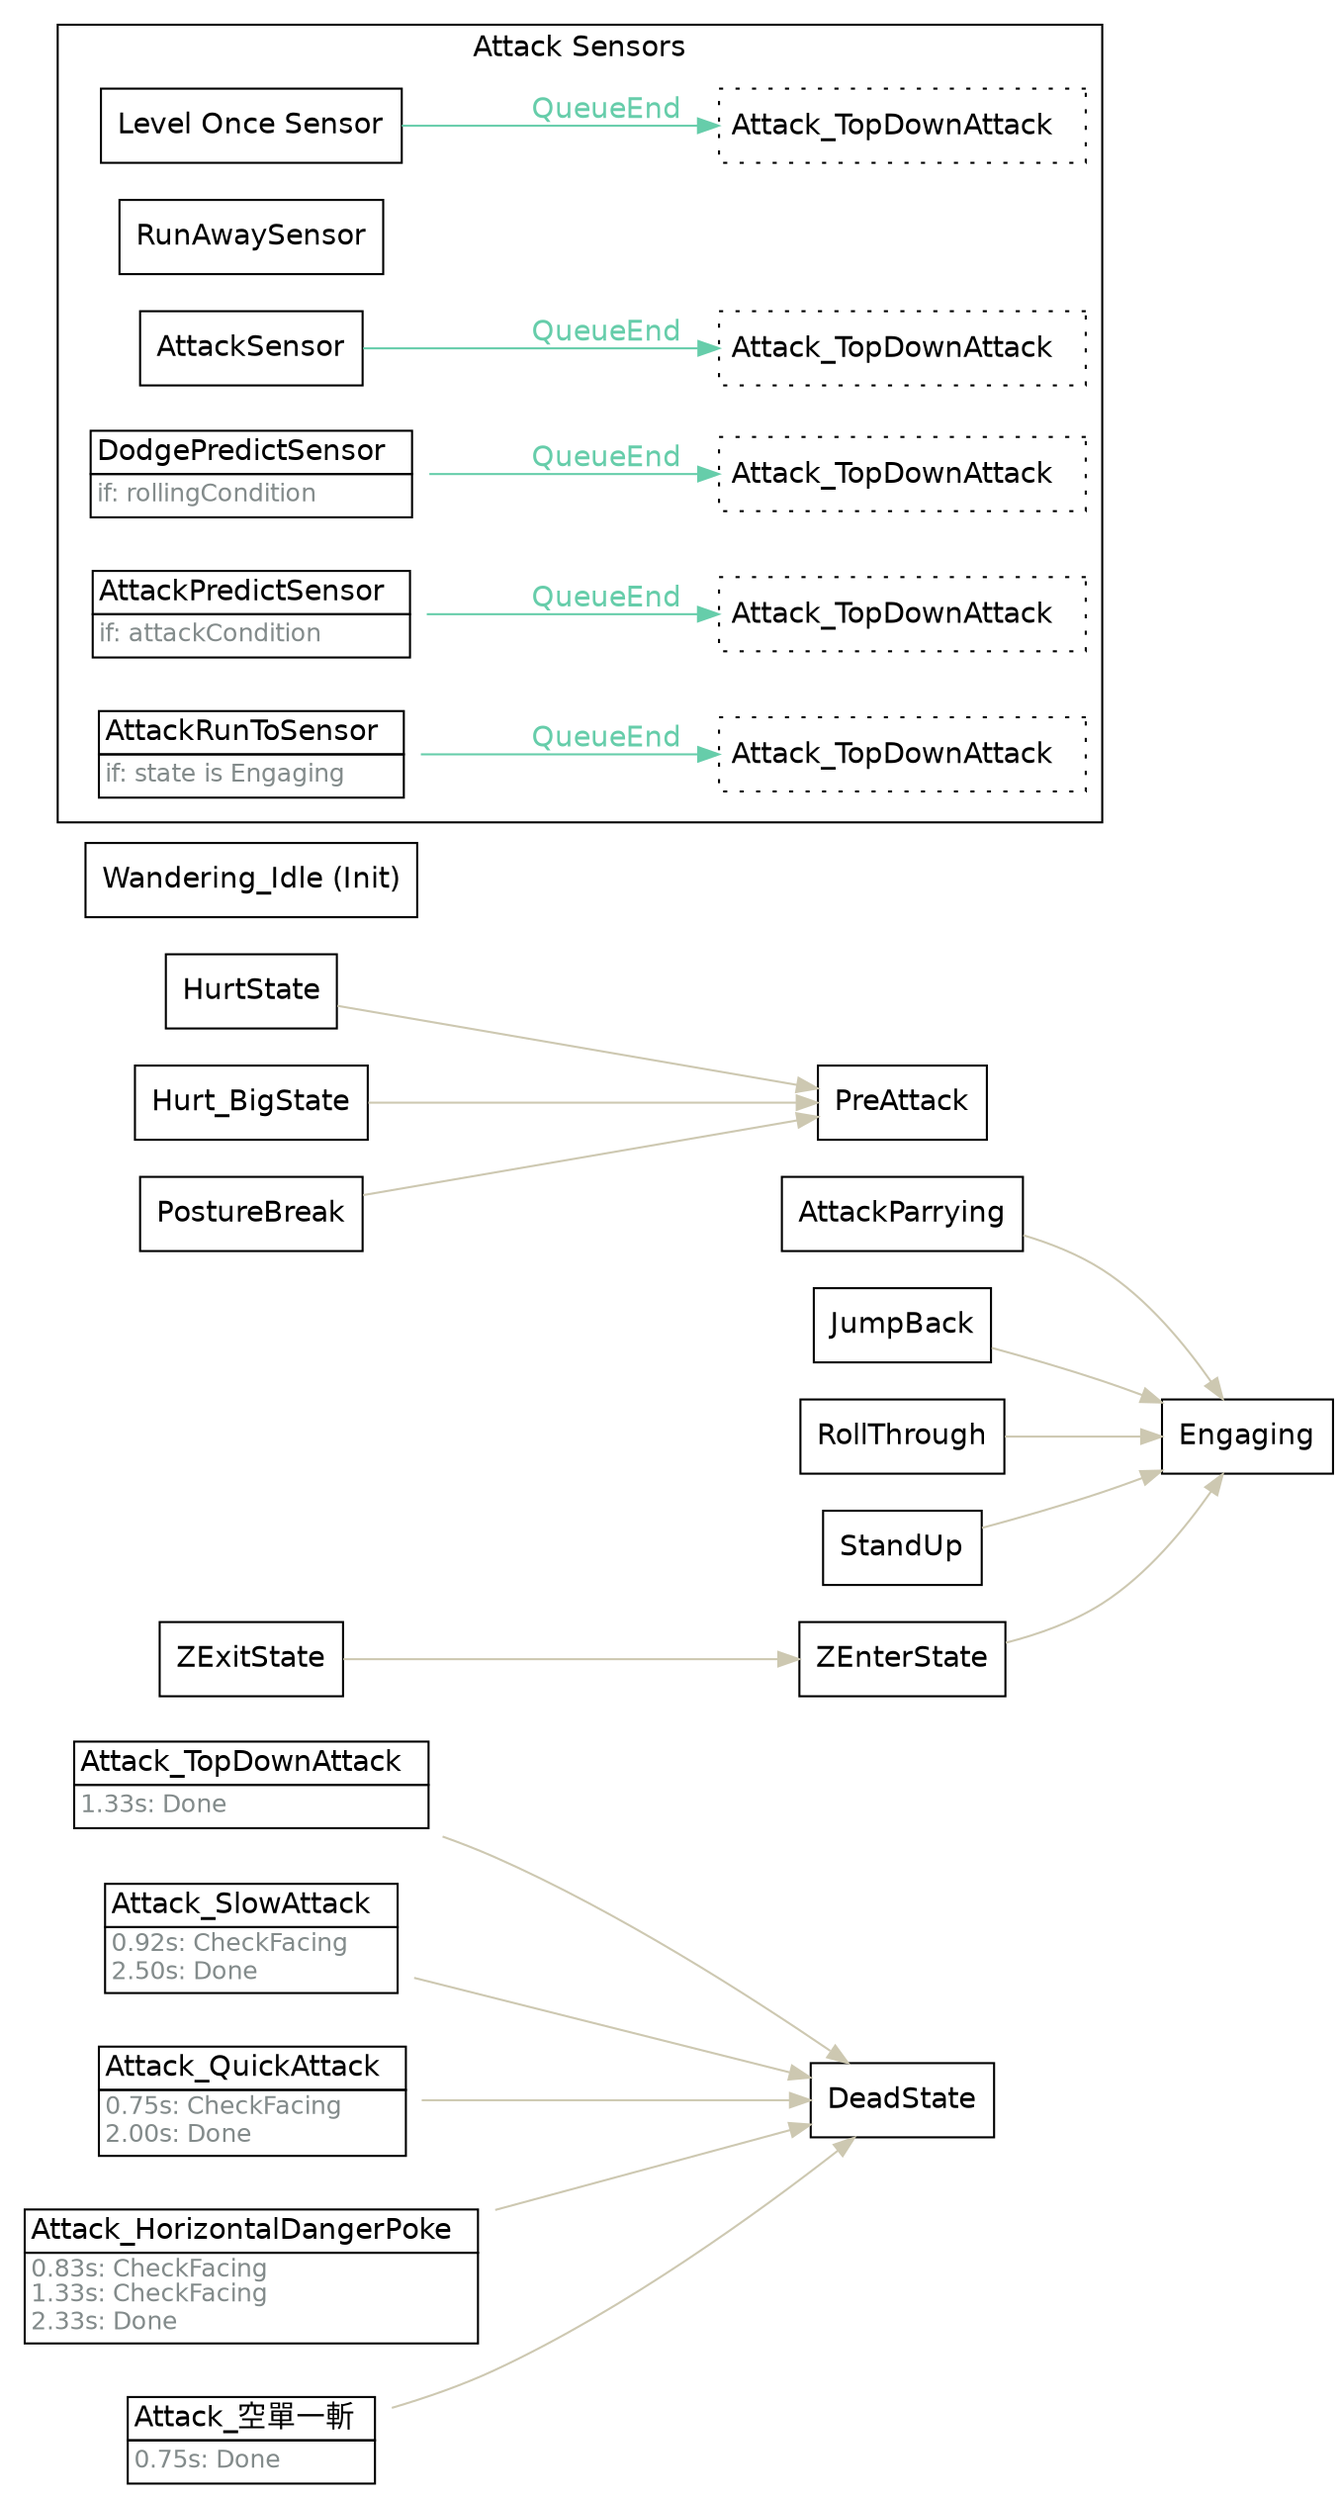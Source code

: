 strict digraph "Foo" {
	"rankdir"="LR";
	node ["shape"="box", "fontname"="Helvetica"];
	edge ["fontname"="Helvetica"];
	"Attack_TopDownAttack" ["shape"="plaintext", "label"=<<TABLE border="0" cellborder="1" cellspacing="0" cellpadding="2"><TR><TD >Attack_TopDownAttack  </TD></TR><TR><TD align="left" balign="left"><FONT point-size="12" color="azure4">1.33s: Done</FONT>  </TD></TR></TABLE>>]
	"Attack_TopDownAttack" -> "DeadState"  ["color"="cornsilk3", "fontcolor"="cornsilk3"]
	"Attack_SlowAttack" ["shape"="plaintext", "label"=<<TABLE border="0" cellborder="1" cellspacing="0" cellpadding="2"><TR><TD >Attack_SlowAttack  </TD></TR><TR><TD align="left" balign="left"><FONT point-size="12" color="azure4">0.92s: CheckFacing<br/>2.50s: Done</FONT>  </TD></TR></TABLE>>]
	"Attack_SlowAttack" -> "DeadState"  ["color"="cornsilk3", "fontcolor"="cornsilk3"]
	"Attack_QuickAttack" ["shape"="plaintext", "label"=<<TABLE border="0" cellborder="1" cellspacing="0" cellpadding="2"><TR><TD >Attack_QuickAttack  </TD></TR><TR><TD align="left" balign="left"><FONT point-size="12" color="azure4">0.75s: CheckFacing<br/>2.00s: Done</FONT>  </TD></TR></TABLE>>]
	"Attack_QuickAttack" -> "DeadState"  ["color"="cornsilk3", "fontcolor"="cornsilk3"]
	"Attack_HorizontalDangerPoke" ["shape"="plaintext", "label"=<<TABLE border="0" cellborder="1" cellspacing="0" cellpadding="2"><TR><TD >Attack_HorizontalDangerPoke  </TD></TR><TR><TD align="left" balign="left"><FONT point-size="12" color="azure4">0.83s: CheckFacing<br/>1.33s: CheckFacing<br/>2.33s: Done</FONT>  </TD></TR></TABLE>>]
	"Attack_HorizontalDangerPoke" -> "DeadState"  ["color"="cornsilk3", "fontcolor"="cornsilk3"]
	"Attack_空單一斬" ["shape"="plaintext", "label"=<<TABLE border="0" cellborder="1" cellspacing="0" cellpadding="2"><TR><TD >Attack_空單一斬  </TD></TR><TR><TD align="left" balign="left"><FONT point-size="12" color="azure4">0.75s: Done</FONT>  </TD></TR></TABLE>>]
	"Attack_空單一斬" -> "DeadState"  ["color"="cornsilk3", "fontcolor"="cornsilk3"]
	"AttackParrying" ["label"="AttackParrying"]
	"AttackParrying" -> "Engaging"  ["color"="cornsilk3", "fontcolor"="cornsilk3"]
	"HurtState" ["label"="HurtState"]
	"HurtState" -> "PreAttack"  ["color"="cornsilk3", "fontcolor"="cornsilk3"]
	"Hurt_BigState" ["label"="Hurt_BigState"]
	"Hurt_BigState" -> "PreAttack"  ["color"="cornsilk3", "fontcolor"="cornsilk3"]
	"JumpBack" ["label"="JumpBack"]
	"JumpBack" -> "Engaging"  ["color"="cornsilk3", "fontcolor"="cornsilk3"]
	"PostureBreak" ["label"="PostureBreak"]
	"PostureBreak" -> "PreAttack"  ["color"="cornsilk3", "fontcolor"="cornsilk3"]
	"RollThrough" ["label"="RollThrough"]
	"RollThrough" -> "Engaging"  ["color"="cornsilk3", "fontcolor"="cornsilk3"]
	"StandUp" ["label"="StandUp"]
	"StandUp" -> "Engaging"  ["color"="cornsilk3", "fontcolor"="cornsilk3"]
	"ZEnterState" ["label"="ZEnterState"]
	"ZEnterState" -> "Engaging"  ["color"="cornsilk3", "fontcolor"="cornsilk3"]
	"ZExitState" ["label"="ZExitState"]
	"ZExitState" -> "ZEnterState"  ["color"="cornsilk3", "fontcolor"="cornsilk3"]
	"Wandering_Idle" ["label"="Wandering_Idle (Init)"]
	subgraph "cluster_attacksensors" {
		"rank"="sink";
		"label"="Attack Sensors";
		"fontname"="Helvetica";
		"Level Once Sensor" ["label"="Level Once Sensor"]
		"Level Once Sensor_linked" ["shape"="box", "style"="dotted", "label"=<<TABLE border="0" cellborder="0" cellspacing="0" cellpadding="2"><TR><TD>Attack_TopDownAttack  </TD></TR></TABLE>>, "margin"="0.05"]
		"Level Once Sensor" -> "Level Once Sensor_linked"  ["label"="QueueEnd", "color"="aquamarine3", "fontcolor"="aquamarine3"]
		"RunAwaySensor" ["label"="RunAwaySensor"]
		"AttackSensor" ["label"="AttackSensor"]
		"AttackSensor_linked" ["shape"="box", "style"="dotted", "label"=<<TABLE border="0" cellborder="0" cellspacing="0" cellpadding="2"><TR><TD>Attack_TopDownAttack  </TD></TR></TABLE>>, "margin"="0.05"]
		"AttackSensor" -> "AttackSensor_linked"  ["label"="QueueEnd", "color"="aquamarine3", "fontcolor"="aquamarine3"]
		"DodgePredictSensor" ["shape"="plaintext", "label"=<<TABLE border="0" cellborder="1" cellspacing="0" cellpadding="2"><TR><TD >DodgePredictSensor  </TD></TR><TR><TD align="left" balign="left"><FONT point-size="12" color="azure4">if: rollingCondition</FONT>  </TD></TR></TABLE>>]
		"DodgePredictSensor_linked" ["shape"="box", "style"="dotted", "label"=<<TABLE border="0" cellborder="0" cellspacing="0" cellpadding="2"><TR><TD>Attack_TopDownAttack  </TD></TR></TABLE>>, "margin"="0.05"]
		"DodgePredictSensor" -> "DodgePredictSensor_linked"  ["label"="QueueEnd", "color"="aquamarine3", "fontcolor"="aquamarine3"]
		"AttackPredictSensor" ["shape"="plaintext", "label"=<<TABLE border="0" cellborder="1" cellspacing="0" cellpadding="2"><TR><TD >AttackPredictSensor  </TD></TR><TR><TD align="left" balign="left"><FONT point-size="12" color="azure4">if: attackCondition</FONT>  </TD></TR></TABLE>>]
		"AttackPredictSensor_linked" ["shape"="box", "style"="dotted", "label"=<<TABLE border="0" cellborder="0" cellspacing="0" cellpadding="2"><TR><TD>Attack_TopDownAttack  </TD></TR></TABLE>>, "margin"="0.05"]
		"AttackPredictSensor" -> "AttackPredictSensor_linked"  ["label"="QueueEnd", "color"="aquamarine3", "fontcolor"="aquamarine3"]
		"AttackRunToSensor" ["shape"="plaintext", "label"=<<TABLE border="0" cellborder="1" cellspacing="0" cellpadding="2"><TR><TD >AttackRunToSensor  </TD></TR><TR><TD align="left" balign="left"><FONT point-size="12" color="azure4">if: state is Engaging</FONT>  </TD></TR></TABLE>>]
		"AttackRunToSensor_linked" ["shape"="box", "style"="dotted", "label"=<<TABLE border="0" cellborder="0" cellspacing="0" cellpadding="2"><TR><TD>Attack_TopDownAttack  </TD></TR></TABLE>>, "margin"="0.05"]
		"AttackRunToSensor" -> "AttackRunToSensor_linked"  ["label"="QueueEnd", "color"="aquamarine3", "fontcolor"="aquamarine3"]
	}
	
}
